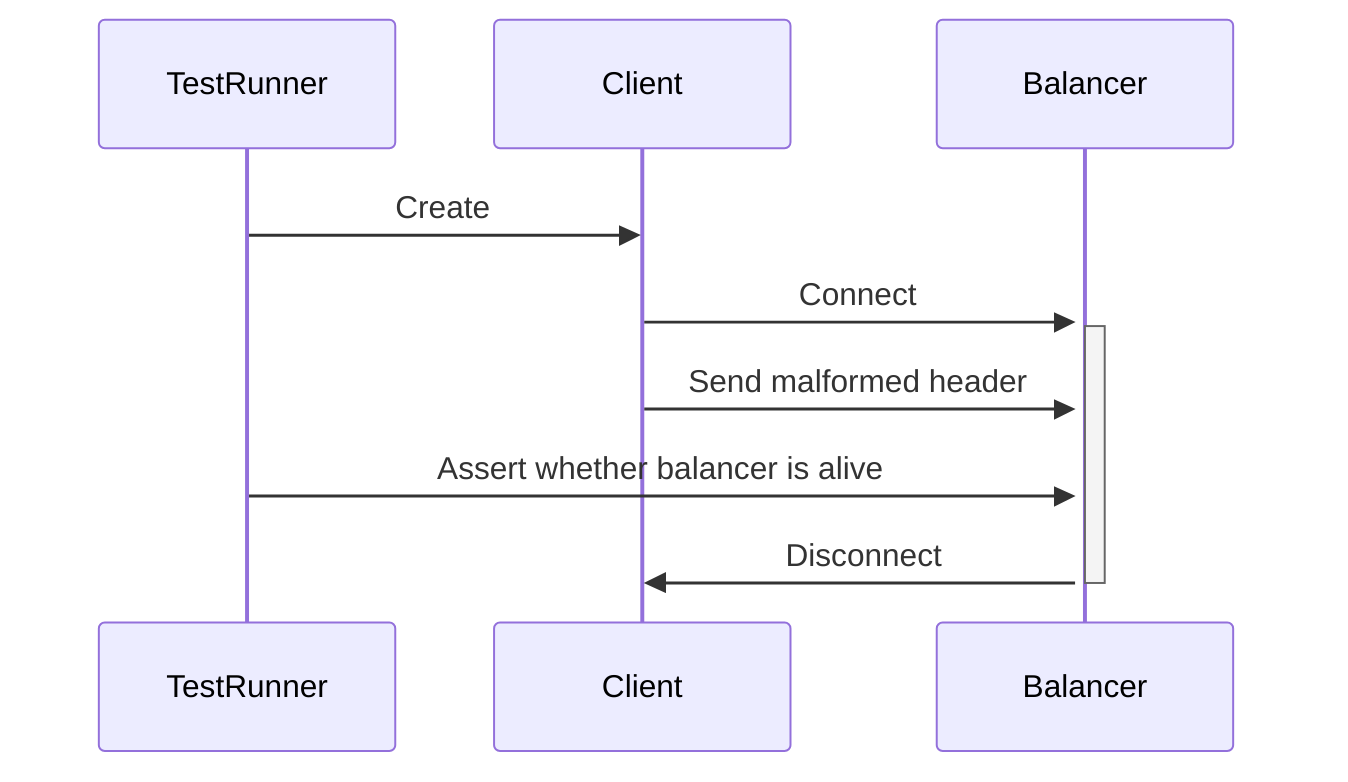 sequenceDiagram
    TestRunner ->> Client : Create
    activate Balancer
    Client ->>+ Balancer : Connect
    Client ->> Balancer : Send malformed header
    TestRunner ->> Balancer : Assert whether balancer is alive
    Balancer ->> Client : Disconnect
    deactivate Balancer
